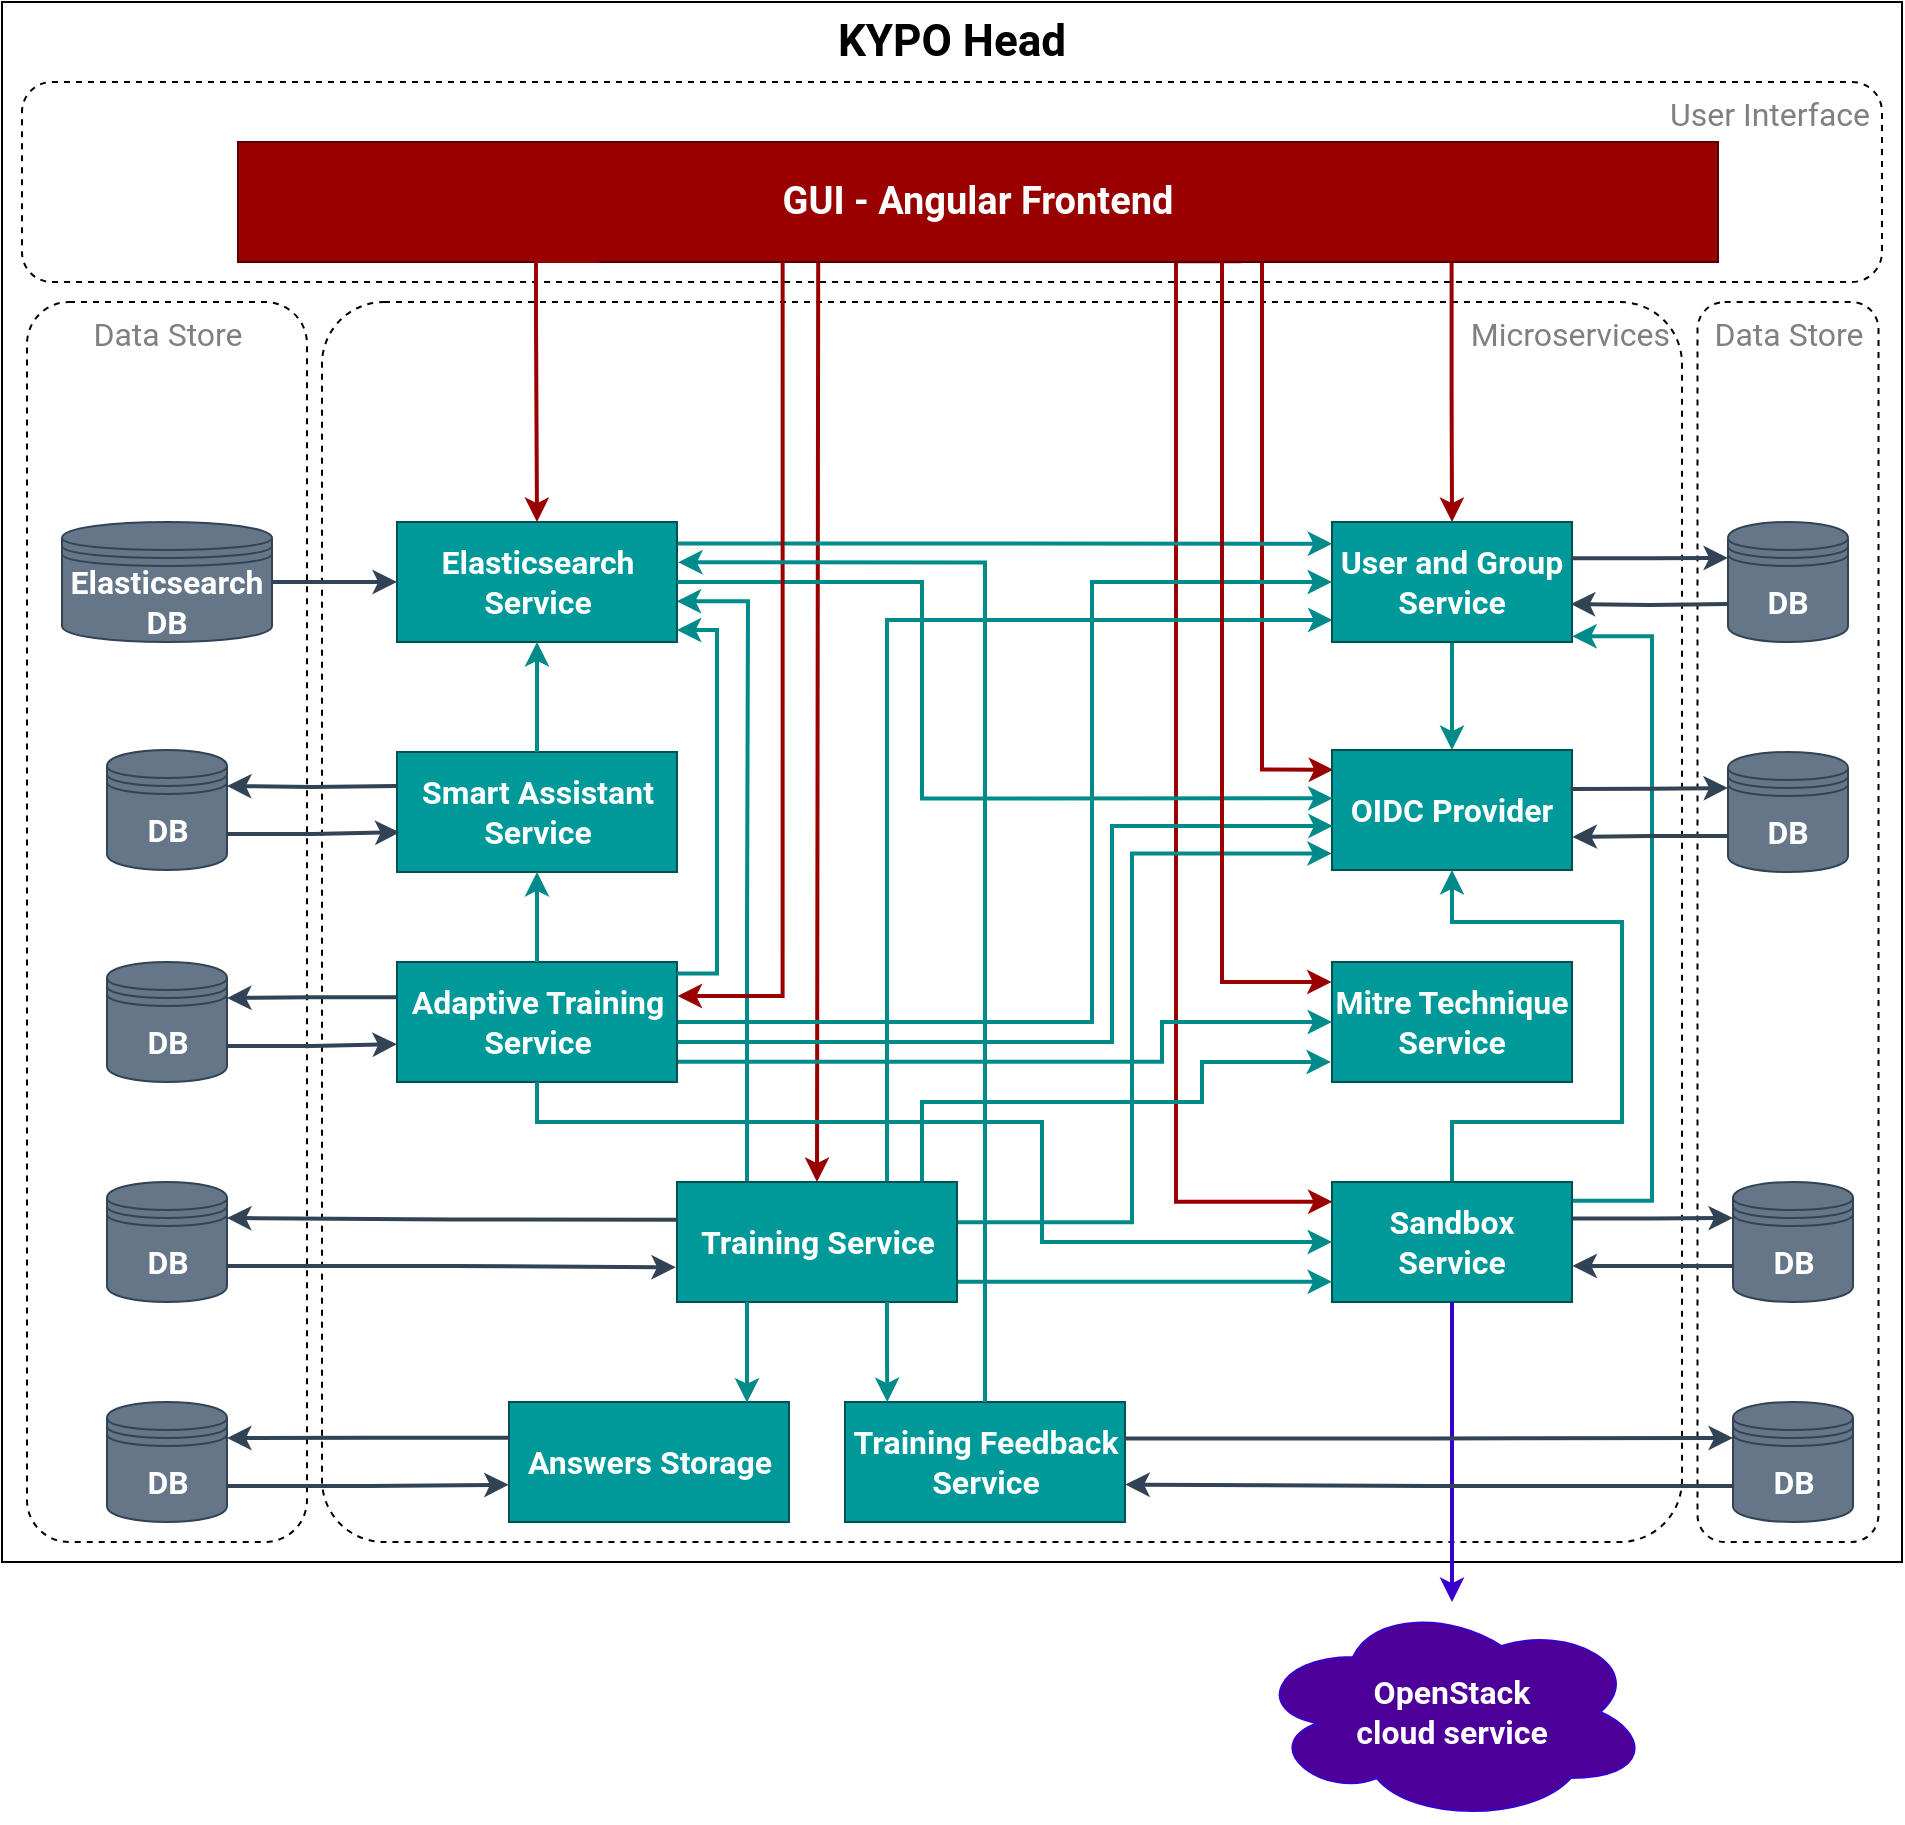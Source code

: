 <mxfile version="19.0.0" type="device"><diagram id="6GXpAA8u6eJJB43v19a7" name="Page-1"><mxGraphModel dx="1422" dy="850" grid="1" gridSize="10" guides="1" tooltips="1" connect="1" arrows="1" fold="1" page="1" pageScale="1" pageWidth="950" pageHeight="925" math="0" shadow="0"><root><mxCell id="0"/><mxCell id="1" parent="0"/><mxCell id="GRz-62iY1x6O42hcG60q-57" value="&lt;div style=&quot;font-size: 22px&quot; align=&quot;center&quot;&gt;&lt;font data-font-src=&quot;https://fonts.googleapis.com/css?family=Roboto&quot; style=&quot;font-size: 22px&quot; face=&quot;Roboto&quot;&gt;&lt;b&gt;&lt;font style=&quot;font-size: 22px&quot;&gt;KYPO Head&lt;/font&gt;&lt;/b&gt;&lt;/font&gt;&lt;/div&gt;" style="rounded=0;whiteSpace=wrap;html=1;fontSize=14;verticalAlign=top;align=center;" parent="1" vertex="1"><mxGeometry width="950" height="780" as="geometry"/></mxCell><mxCell id="GRz-62iY1x6O42hcG60q-63" value="&lt;font data-font-src=&quot;https://fonts.googleapis.com/css?family=Roboto&quot; style=&quot;font-size: 16px&quot; face=&quot;Roboto&quot;&gt;Microservices&amp;nbsp; &lt;br&gt;&lt;/font&gt;" style="rounded=1;whiteSpace=wrap;html=1;fontSize=14;align=right;dashed=1;verticalAlign=top;fontColor=#808080;perimeterSpacing=0;arcSize=5;" parent="1" vertex="1"><mxGeometry x="160" y="150" width="680" height="620" as="geometry"/></mxCell><mxCell id="GRz-62iY1x6O42hcG60q-59" value="&lt;font data-font-src=&quot;https://fonts.googleapis.com/css?family=Roboto&quot; style=&quot;font-size: 16px&quot; face=&quot;Roboto&quot;&gt;&lt;font style=&quot;font-size: 16px&quot;&gt;User Interface&amp;nbsp; &lt;br&gt;&lt;/font&gt;&lt;/font&gt;" style="rounded=1;whiteSpace=wrap;html=1;dashed=1;fontSize=14;align=right;verticalAlign=top;fontColor=#808080;" parent="1" vertex="1"><mxGeometry x="10" y="40" width="930" height="100" as="geometry"/></mxCell><mxCell id="GRz-62iY1x6O42hcG60q-30" style="rounded=0;orthogonalLoop=1;jettySize=auto;html=1;entryX=0.005;entryY=0.164;entryDx=0;entryDy=0;strokeWidth=2;edgeStyle=orthogonalEdgeStyle;strokeColor=#990000;exitX=0.73;exitY=0.99;exitDx=0;exitDy=0;exitPerimeter=0;entryPerimeter=0;" parent="1" source="GRz-62iY1x6O42hcG60q-1" target="GRz-62iY1x6O42hcG60q-5" edge="1"><mxGeometry relative="1" as="geometry"><mxPoint x="555" y="350" as="sourcePoint"/><Array as="points"><mxPoint x="630" y="129"/><mxPoint x="630" y="384"/></Array></mxGeometry></mxCell><mxCell id="GRz-62iY1x6O42hcG60q-43" style="rounded=0;orthogonalLoop=1;jettySize=auto;html=1;strokeWidth=2;entryX=0.5;entryY=0;entryDx=0;entryDy=0;edgeStyle=orthogonalEdgeStyle;strokeColor=#990000;exitX=0.392;exitY=0.987;exitDx=0;exitDy=0;exitPerimeter=0;" parent="1" source="GRz-62iY1x6O42hcG60q-1" target="GRz-62iY1x6O42hcG60q-4" edge="1"><mxGeometry relative="1" as="geometry"><mxPoint x="285" y="450" as="targetPoint"/><Array as="points"><mxPoint x="408" y="131"/><mxPoint x="408" y="131"/></Array><mxPoint x="255" y="131" as="sourcePoint"/></mxGeometry></mxCell><mxCell id="GRz-62iY1x6O42hcG60q-44" style="rounded=0;orthogonalLoop=1;jettySize=auto;html=1;entryX=0.5;entryY=0;entryDx=0;entryDy=0;strokeWidth=2;edgeStyle=orthogonalEdgeStyle;strokeColor=#990000;exitX=0.82;exitY=1.003;exitDx=0;exitDy=0;exitPerimeter=0;" parent="1" target="GRz-62iY1x6O42hcG60q-3" edge="1" source="GRz-62iY1x6O42hcG60q-1"><mxGeometry relative="1" as="geometry"><mxPoint x="725" y="131" as="sourcePoint"/><Array as="points"/></mxGeometry></mxCell><mxCell id="GRz-62iY1x6O42hcG60q-45" style="rounded=0;orthogonalLoop=1;jettySize=auto;html=1;exitX=0.678;exitY=0.993;exitDx=0;exitDy=0;strokeWidth=2;edgeStyle=orthogonalEdgeStyle;strokeColor=#990000;exitPerimeter=0;entryX=0.002;entryY=0.165;entryDx=0;entryDy=0;entryPerimeter=0;" parent="1" source="GRz-62iY1x6O42hcG60q-1" target="GRz-62iY1x6O42hcG60q-2" edge="1"><mxGeometry relative="1" as="geometry"><Array as="points"><mxPoint x="587" y="130"/><mxPoint x="587" y="600"/></Array><mxPoint x="660" y="600" as="targetPoint"/></mxGeometry></mxCell><mxCell id="GRz-62iY1x6O42hcG60q-1" value="&lt;font style=&quot;font-size: 19px&quot; data-font-src=&quot;https://fonts.googleapis.com/css?family=Roboto&quot; face=&quot;Roboto&quot;&gt;GUI - Angular Frontend&lt;/font&gt;" style="rounded=0;whiteSpace=wrap;html=1;fontColor=#ffffff;fontStyle=1;fontSize=14;fillColor=#990000;strokeColor=#570000;" parent="1" vertex="1"><mxGeometry x="118" y="70" width="740" height="60" as="geometry"/></mxCell><mxCell id="GRz-62iY1x6O42hcG60q-35" style="rounded=0;orthogonalLoop=1;jettySize=auto;html=1;entryX=0.5;entryY=1;entryDx=0;entryDy=0;fillColor=#f8cecc;strokeWidth=2;edgeStyle=orthogonalEdgeStyle;exitX=0.5;exitY=0;exitDx=0;exitDy=0;strokeColor=#008A8A;" parent="1" source="GRz-62iY1x6O42hcG60q-2" target="GRz-62iY1x6O42hcG60q-5" edge="1"><mxGeometry relative="1" as="geometry"><mxPoint x="645" y="540" as="sourcePoint"/><Array as="points"><mxPoint x="725" y="560"/><mxPoint x="810" y="560"/><mxPoint x="810" y="460"/><mxPoint x="725" y="460"/></Array></mxGeometry></mxCell><mxCell id="GRz-62iY1x6O42hcG60q-39" style="rounded=0;orthogonalLoop=1;jettySize=auto;html=1;exitX=0.992;exitY=0.156;exitDx=0;exitDy=0;entryX=1.001;entryY=0.952;entryDx=0;entryDy=0;fillColor=#f8cecc;strokeWidth=2;edgeStyle=orthogonalEdgeStyle;strokeColor=#008A8A;entryPerimeter=0;exitPerimeter=0;" parent="1" source="GRz-62iY1x6O42hcG60q-2" target="GRz-62iY1x6O42hcG60q-3" edge="1"><mxGeometry relative="1" as="geometry"><Array as="points"><mxPoint x="825" y="599"/><mxPoint x="825" y="317"/></Array></mxGeometry></mxCell><mxCell id="GRz-62iY1x6O42hcG60q-2" value="&lt;div style=&quot;font-size: 16px&quot;&gt;&lt;font data-font-src=&quot;https://fonts.googleapis.com/css?family=Roboto&quot; style=&quot;font-size: 16px&quot; face=&quot;Roboto&quot;&gt;Sandbox Service &lt;br&gt;&lt;/font&gt;&lt;/div&gt;" style="rounded=0;whiteSpace=wrap;html=1;fontColor=#ffffff;fillColor=#009999;strokeColor=#005252;fontStyle=1;fontSize=14;" parent="1" vertex="1"><mxGeometry x="665" y="590" width="120" height="60" as="geometry"/></mxCell><mxCell id="GRz-62iY1x6O42hcG60q-32" style="rounded=0;orthogonalLoop=1;jettySize=auto;html=1;entryX=0.5;entryY=0;entryDx=0;entryDy=0;fillColor=#dae8fc;strokeWidth=2;edgeStyle=orthogonalEdgeStyle;exitX=0.5;exitY=1;exitDx=0;exitDy=0;strokeColor=#008A8A;" parent="1" source="GRz-62iY1x6O42hcG60q-3" target="GRz-62iY1x6O42hcG60q-5" edge="1"><mxGeometry relative="1" as="geometry"/></mxCell><mxCell id="GRz-62iY1x6O42hcG60q-33" style="rounded=0;orthogonalLoop=1;jettySize=auto;html=1;fillColor=#d5e8d4;strokeWidth=2;strokeColor=#008A8A;edgeStyle=orthogonalEdgeStyle;entryX=-0.001;entryY=0.863;entryDx=0;entryDy=0;entryPerimeter=0;exitX=1.002;exitY=0.335;exitDx=0;exitDy=0;exitPerimeter=0;" parent="1" edge="1" target="GRz-62iY1x6O42hcG60q-5" source="GRz-62iY1x6O42hcG60q-4"><mxGeometry relative="1" as="geometry"><mxPoint x="480" y="610" as="sourcePoint"/><mxPoint x="664.76" y="426" as="targetPoint"/><Array as="points"><mxPoint x="565" y="610"/><mxPoint x="565" y="426"/></Array></mxGeometry></mxCell><mxCell id="GRz-62iY1x6O42hcG60q-38" style="rounded=0;orthogonalLoop=1;jettySize=auto;html=1;exitX=0.75;exitY=0;exitDx=0;exitDy=0;entryX=0.002;entryY=0.817;entryDx=0;entryDy=0;fillColor=#d5e8d4;strokeWidth=2;strokeColor=#008A8A;edgeStyle=orthogonalEdgeStyle;entryPerimeter=0;" parent="1" source="GRz-62iY1x6O42hcG60q-4" target="GRz-62iY1x6O42hcG60q-3" edge="1"><mxGeometry relative="1" as="geometry"><mxPoint x="325" y="610" as="targetPoint"/></mxGeometry></mxCell><mxCell id="HkynMAGGxjr7ppfD1NHc-2" style="rounded=0;orthogonalLoop=1;jettySize=auto;html=1;exitX=1.002;exitY=0.831;exitDx=0;exitDy=0;strokeWidth=2;strokeColor=#008A8A;edgeStyle=orthogonalEdgeStyle;exitPerimeter=0;" parent="1" source="GRz-62iY1x6O42hcG60q-4" target="GRz-62iY1x6O42hcG60q-2" edge="1"><mxGeometry relative="1" as="geometry"><mxPoint x="660" y="640" as="targetPoint"/><Array as="points"><mxPoint x="600" y="640"/><mxPoint x="600" y="640"/></Array></mxGeometry></mxCell><mxCell id="HkynMAGGxjr7ppfD1NHc-4" style="edgeStyle=orthogonalEdgeStyle;rounded=0;orthogonalLoop=1;jettySize=auto;html=1;exitX=0.25;exitY=0;exitDx=0;exitDy=0;entryX=0.999;entryY=0.66;entryDx=0;entryDy=0;strokeColor=#008A8A;strokeWidth=2;entryPerimeter=0;" parent="1" source="GRz-62iY1x6O42hcG60q-4" target="GRz-62iY1x6O42hcG60q-8" edge="1"><mxGeometry relative="1" as="geometry"><Array as="points"><mxPoint x="373" y="465"/><mxPoint x="373" y="300"/></Array></mxGeometry></mxCell><mxCell id="GRz-62iY1x6O42hcG60q-4" value="&lt;font data-font-src=&quot;https://fonts.googleapis.com/css?family=Roboto&quot; style=&quot;font-size: 16px&quot; face=&quot;Roboto&quot;&gt;Training Service&lt;/font&gt;" style="rounded=0;whiteSpace=wrap;html=1;fontColor=#ffffff;fillColor=#009999;strokeColor=#005252;fontStyle=1;fontSize=14;" parent="1" vertex="1"><mxGeometry x="337.5" y="590" width="140" height="60" as="geometry"/></mxCell><mxCell id="GRz-62iY1x6O42hcG60q-5" value="&lt;font style=&quot;font-size: 16px&quot;&gt;&lt;b&gt;&lt;font data-font-src=&quot;https://fonts.googleapis.com/css?family=Roboto&quot; style=&quot;font-size: 16px&quot; face=&quot;Roboto&quot;&gt;OIDC Provider&lt;/font&gt;&lt;/b&gt;&lt;/font&gt;" style="rounded=0;whiteSpace=wrap;html=1;fontColor=#ffffff;fillColor=#009999;strokeColor=#005252;fontStyle=1;fontSize=14;" parent="1" vertex="1"><mxGeometry x="665" y="374" width="120" height="60" as="geometry"/></mxCell><mxCell id="GRz-62iY1x6O42hcG60q-6" value="&lt;font data-font-src=&quot;https://fonts.googleapis.com/css?family=Roboto&quot; style=&quot;font-size: 16px&quot; face=&quot;Roboto&quot;&gt;OpenStack &lt;br&gt;cloud service&lt;/font&gt;" style="ellipse;shape=cloud;whiteSpace=wrap;html=1;strokeColor=#3700CC;fontColor=#ffffff;fillColor=#4C0099;fontStyle=1;fontSize=14;" parent="1" vertex="1"><mxGeometry x="626" y="800" width="198" height="110" as="geometry"/></mxCell><mxCell id="GRz-62iY1x6O42hcG60q-37" style="rounded=0;orthogonalLoop=1;jettySize=auto;html=1;exitX=1.004;exitY=0.179;exitDx=0;exitDy=0;entryX=0.001;entryY=0.182;entryDx=0;entryDy=0;fillColor=#e1d5e7;strokeWidth=2;edgeStyle=orthogonalEdgeStyle;strokeColor=#008A8A;exitPerimeter=0;entryPerimeter=0;" parent="1" source="GRz-62iY1x6O42hcG60q-8" target="GRz-62iY1x6O42hcG60q-3" edge="1"><mxGeometry relative="1" as="geometry"><Array as="points"/></mxGeometry></mxCell><mxCell id="GRz-62iY1x6O42hcG60q-8" value="&lt;font data-font-src=&quot;https://fonts.googleapis.com/css?family=Roboto&quot; style=&quot;font-size: 16px&quot; face=&quot;Roboto&quot;&gt;Elasticsearch Service&lt;/font&gt;" style="rounded=0;whiteSpace=wrap;html=1;fontColor=#ffffff;fillColor=#009999;strokeColor=#005252;fontStyle=1;fontSize=14;" parent="1" vertex="1"><mxGeometry x="197.5" y="260" width="140" height="60" as="geometry"/></mxCell><mxCell id="GRz-62iY1x6O42hcG60q-40" style="rounded=0;orthogonalLoop=1;jettySize=auto;html=1;entryX=0.5;entryY=0;entryDx=0;entryDy=0;strokeWidth=2;edgeStyle=orthogonalEdgeStyle;strokeColor=#990000;exitX=0.244;exitY=0.99;exitDx=0;exitDy=0;exitPerimeter=0;" parent="1" source="GRz-62iY1x6O42hcG60q-1" target="GRz-62iY1x6O42hcG60q-8" edge="1"><mxGeometry relative="1" as="geometry"><Array as="points"><mxPoint x="267" y="129"/><mxPoint x="267" y="160"/><mxPoint x="268" y="160"/></Array><mxPoint x="213" y="131" as="sourcePoint"/></mxGeometry></mxCell><mxCell id="GRz-62iY1x6O42hcG60q-3" value="&lt;div style=&quot;font-size: 16px&quot;&gt;&lt;font style=&quot;font-size: 16px&quot;&gt;&lt;b&gt;&lt;font data-font-src=&quot;https://fonts.googleapis.com/css?family=Roboto&quot; style=&quot;font-size: 16px&quot; face=&quot;Roboto&quot;&gt;User and Group Service&lt;/font&gt;&lt;/b&gt;&lt;/font&gt;&lt;/div&gt;" style="rounded=0;whiteSpace=wrap;html=1;fontColor=#ffffff;fillColor=#009999;strokeColor=#005252;fontStyle=1;fontSize=14;" parent="1" vertex="1"><mxGeometry x="665" y="260" width="120" height="60" as="geometry"/></mxCell><mxCell id="HkynMAGGxjr7ppfD1NHc-1" style="rounded=0;orthogonalLoop=1;jettySize=auto;html=1;entryX=0.002;entryY=0.403;entryDx=0;entryDy=0;fillColor=#e1d5e7;strokeWidth=2;exitX=1;exitY=0.5;exitDx=0;exitDy=0;strokeColor=#008A8A;edgeStyle=orthogonalEdgeStyle;entryPerimeter=0;" parent="1" source="GRz-62iY1x6O42hcG60q-8" target="GRz-62iY1x6O42hcG60q-5" edge="1"><mxGeometry relative="1" as="geometry"><mxPoint x="95" y="580" as="sourcePoint"/><Array as="points"><mxPoint x="460" y="290"/><mxPoint x="460" y="398"/></Array><mxPoint x="475" y="455" as="targetPoint"/></mxGeometry></mxCell><mxCell id="3AxKkG51yUil5tkU_K0N-11" style="rounded=0;orthogonalLoop=1;jettySize=auto;html=1;exitX=1;exitY=0.5;exitDx=0;exitDy=0;entryX=0;entryY=0.5;entryDx=0;entryDy=0;strokeColor=#008A8A;strokeWidth=2;edgeStyle=orthogonalEdgeStyle;" parent="1" target="GRz-62iY1x6O42hcG60q-3" edge="1" source="3AxKkG51yUil5tkU_K0N-1"><mxGeometry relative="1" as="geometry"><mxPoint x="283.0" y="511.86" as="sourcePoint"/><mxPoint x="665.36" y="293.0" as="targetPoint"/><Array as="points"><mxPoint x="545" y="510"/><mxPoint x="545" y="290"/></Array></mxGeometry></mxCell><mxCell id="3AxKkG51yUil5tkU_K0N-1" value="&lt;font data-font-src=&quot;https://fonts.googleapis.com/css?family=Roboto&quot; style=&quot;font-size: 16px&quot; face=&quot;Roboto&quot;&gt;Adaptive Training Service&lt;/font&gt;" style="rounded=0;whiteSpace=wrap;html=1;fontColor=#ffffff;fillColor=#009999;strokeColor=#005252;fontStyle=1;fontSize=14;" parent="1" vertex="1"><mxGeometry x="197.5" y="480" width="140" height="60" as="geometry"/></mxCell><mxCell id="3AxKkG51yUil5tkU_K0N-2" value="&lt;font data-font-src=&quot;https://fonts.googleapis.com/css?family=Roboto&quot; style=&quot;font-size: 16px&quot; face=&quot;Roboto&quot;&gt;Smart Assistant Service&lt;/font&gt;" style="rounded=0;whiteSpace=wrap;html=1;fontColor=#ffffff;fillColor=#009999;strokeColor=#005252;fontStyle=1;fontSize=14;" parent="1" vertex="1"><mxGeometry x="197.5" y="375" width="140" height="60" as="geometry"/></mxCell><mxCell id="3AxKkG51yUil5tkU_K0N-12" style="rounded=0;orthogonalLoop=1;jettySize=auto;html=1;exitX=0.5;exitY=1;exitDx=0;exitDy=0;strokeColor=#008A8A;strokeWidth=2;edgeStyle=orthogonalEdgeStyle;" parent="1" source="3AxKkG51yUil5tkU_K0N-1" target="GRz-62iY1x6O42hcG60q-2" edge="1"><mxGeometry relative="1" as="geometry"><mxPoint x="215" y="525" as="sourcePoint"/><mxPoint x="620" y="630" as="targetPoint"/><Array as="points"><mxPoint x="268" y="560"/><mxPoint x="520" y="560"/><mxPoint x="520" y="620"/></Array></mxGeometry></mxCell><mxCell id="3AxKkG51yUil5tkU_K0N-13" style="edgeStyle=orthogonalEdgeStyle;rounded=0;orthogonalLoop=1;jettySize=auto;html=1;entryX=0.5;entryY=1;entryDx=0;entryDy=0;strokeColor=#008A8A;strokeWidth=2;exitX=0.5;exitY=0;exitDx=0;exitDy=0;" parent="1" source="3AxKkG51yUil5tkU_K0N-1" target="3AxKkG51yUil5tkU_K0N-2" edge="1"><mxGeometry relative="1" as="geometry"><mxPoint x="262.5" y="480" as="sourcePoint"/><mxPoint x="274.5" y="511" as="targetPoint"/></mxGeometry></mxCell><mxCell id="3AxKkG51yUil5tkU_K0N-14" style="edgeStyle=orthogonalEdgeStyle;rounded=0;orthogonalLoop=1;jettySize=auto;html=1;exitX=1;exitY=0.095;exitDx=0;exitDy=0;strokeColor=#008A8A;strokeWidth=2;entryX=0.999;entryY=0.892;entryDx=0;entryDy=0;entryPerimeter=0;exitPerimeter=0;" parent="1" source="3AxKkG51yUil5tkU_K0N-1" target="GRz-62iY1x6O42hcG60q-8" edge="1"><mxGeometry relative="1" as="geometry"><mxPoint x="424.5" y="496" as="sourcePoint"/><mxPoint x="322.5" y="330" as="targetPoint"/><Array as="points"><mxPoint x="357.5" y="486"/><mxPoint x="357.5" y="314"/><mxPoint x="337.5" y="314"/></Array></mxGeometry></mxCell><mxCell id="3AxKkG51yUil5tkU_K0N-15" value="&lt;font data-font-src=&quot;https://fonts.googleapis.com/css?family=Roboto&quot; style=&quot;font-size: 16px&quot; face=&quot;Roboto&quot;&gt;Data Store&lt;/font&gt;" style="rounded=1;whiteSpace=wrap;html=1;dashed=1;fontSize=14;align=center;verticalAlign=top;fontColor=#808080;arcSize=15;" parent="1" vertex="1"><mxGeometry x="847.75" y="150" width="90.5" height="620" as="geometry"/></mxCell><mxCell id="GRz-62iY1x6O42hcG60q-15" value="&lt;font data-font-src=&quot;https://fonts.googleapis.com/css?family=Roboto&quot; style=&quot;font-size: 16px&quot; face=&quot;Roboto&quot;&gt;DB&lt;/font&gt;" style="shape=datastore;whiteSpace=wrap;html=1;fillColor=#647687;strokeColor=#314354;fontColor=#ffffff;fontStyle=1;fontSize=14;" parent="1" vertex="1"><mxGeometry x="865.5" y="590" width="60" height="60" as="geometry"/></mxCell><mxCell id="GRz-62iY1x6O42hcG60q-20" style="edgeStyle=orthogonalEdgeStyle;rounded=0;orthogonalLoop=1;jettySize=auto;html=1;fillColor=#f8cecc;strokeWidth=2;entryX=0;entryY=0.3;entryDx=0;entryDy=0;strokeColor=#314354;exitX=1.002;exitY=0.304;exitDx=0;exitDy=0;exitPerimeter=0;" parent="1" source="GRz-62iY1x6O42hcG60q-2" target="GRz-62iY1x6O42hcG60q-15" edge="1"><mxGeometry relative="1" as="geometry"><mxPoint x="784" y="523" as="sourcePoint"/><mxPoint x="695" y="709" as="targetPoint"/></mxGeometry></mxCell><mxCell id="GRz-62iY1x6O42hcG60q-49" style="edgeStyle=orthogonalEdgeStyle;rounded=0;orthogonalLoop=1;jettySize=auto;html=1;entryX=1.002;entryY=0.699;entryDx=0;entryDy=0;fillColor=#f8cecc;strokeWidth=2;entryPerimeter=0;strokeColor=#314354;exitX=0;exitY=0.7;exitDx=0;exitDy=0;" parent="1" source="GRz-62iY1x6O42hcG60q-15" target="GRz-62iY1x6O42hcG60q-2" edge="1"><mxGeometry relative="1" as="geometry"><mxPoint x="690" y="721" as="sourcePoint"/><mxPoint x="704.98" y="480.72" as="targetPoint"/></mxGeometry></mxCell><mxCell id="GRz-62iY1x6O42hcG60q-18" value="&lt;font data-font-src=&quot;https://fonts.googleapis.com/css?family=Roboto&quot; style=&quot;font-size: 16px&quot; face=&quot;Roboto&quot;&gt;DB&lt;/font&gt;" style="shape=datastore;whiteSpace=wrap;html=1;fillColor=#647687;strokeColor=#314354;fontColor=#ffffff;fontStyle=1;fontSize=14;" parent="1" vertex="1"><mxGeometry x="863" y="375" width="60" height="60" as="geometry"/></mxCell><mxCell id="GRz-62iY1x6O42hcG60q-29" style="edgeStyle=orthogonalEdgeStyle;rounded=0;orthogonalLoop=1;jettySize=auto;html=1;fillColor=#fff2cc;strokeWidth=2;entryX=0;entryY=0.3;entryDx=0;entryDy=0;strokeColor=#314354;exitX=0.994;exitY=0.324;exitDx=0;exitDy=0;exitPerimeter=0;" parent="1" source="GRz-62iY1x6O42hcG60q-5" target="GRz-62iY1x6O42hcG60q-18" edge="1"><mxGeometry relative="1" as="geometry"><mxPoint x="545" y="440" as="sourcePoint"/></mxGeometry></mxCell><mxCell id="GRz-62iY1x6O42hcG60q-46" style="edgeStyle=orthogonalEdgeStyle;rounded=0;orthogonalLoop=1;jettySize=auto;html=1;exitX=0;exitY=0.7;exitDx=0;exitDy=0;entryX=1.002;entryY=0.724;entryDx=0;entryDy=0;strokeWidth=2;fillColor=#fff2cc;strokeColor=#314354;entryPerimeter=0;" parent="1" source="GRz-62iY1x6O42hcG60q-18" target="GRz-62iY1x6O42hcG60q-5" edge="1"><mxGeometry relative="1" as="geometry"/></mxCell><mxCell id="3AxKkG51yUil5tkU_K0N-16" style="edgeStyle=orthogonalEdgeStyle;rounded=0;orthogonalLoop=1;jettySize=auto;html=1;exitX=0.5;exitY=0;exitDx=0;exitDy=0;entryX=0.5;entryY=1;entryDx=0;entryDy=0;strokeColor=#008A8A;strokeWidth=2;" parent="1" source="3AxKkG51yUil5tkU_K0N-2" target="GRz-62iY1x6O42hcG60q-8" edge="1"><mxGeometry relative="1" as="geometry"><mxPoint x="424.5" y="596" as="sourcePoint"/><mxPoint x="384.5" y="626" as="targetPoint"/></mxGeometry></mxCell><mxCell id="GRz-62iY1x6O42hcG60q-17" value="&lt;font data-font-src=&quot;https://fonts.googleapis.com/css?family=Roboto&quot; style=&quot;font-size: 16px&quot; face=&quot;Roboto&quot;&gt;DB&lt;/font&gt;" style="shape=datastore;whiteSpace=wrap;html=1;fillColor=#647687;strokeColor=#314354;fontColor=#ffffff;fontStyle=1;fontSize=14;" parent="1" vertex="1"><mxGeometry x="863" y="260" width="60" height="60" as="geometry"/></mxCell><mxCell id="GRz-62iY1x6O42hcG60q-50" style="edgeStyle=orthogonalEdgeStyle;rounded=0;orthogonalLoop=1;jettySize=auto;html=1;fillColor=#dae8fc;strokeWidth=2;entryX=0.995;entryY=0.683;entryDx=0;entryDy=0;strokeColor=#314354;entryPerimeter=0;" parent="1" target="GRz-62iY1x6O42hcG60q-3" edge="1"><mxGeometry relative="1" as="geometry"><mxPoint x="863" y="301" as="sourcePoint"/><mxPoint x="335" y="450" as="targetPoint"/></mxGeometry></mxCell><mxCell id="GRz-62iY1x6O42hcG60q-21" style="edgeStyle=orthogonalEdgeStyle;rounded=0;orthogonalLoop=1;jettySize=auto;html=1;exitX=0.996;exitY=0.302;exitDx=0;exitDy=0;fillColor=#dae8fc;strokeWidth=2;entryX=0;entryY=0.3;entryDx=0;entryDy=0;strokeColor=#314354;exitPerimeter=0;" parent="1" source="GRz-62iY1x6O42hcG60q-3" target="GRz-62iY1x6O42hcG60q-17" edge="1"><mxGeometry relative="1" as="geometry"/></mxCell><mxCell id="3AxKkG51yUil5tkU_K0N-17" style="rounded=0;orthogonalLoop=1;jettySize=auto;html=1;strokeColor=#008A8A;strokeWidth=2;entryX=0.003;entryY=0.629;entryDx=0;entryDy=0;edgeStyle=orthogonalEdgeStyle;entryPerimeter=0;exitX=1.002;exitY=0.666;exitDx=0;exitDy=0;exitPerimeter=0;" parent="1" source="3AxKkG51yUil5tkU_K0N-1" target="GRz-62iY1x6O42hcG60q-5" edge="1"><mxGeometry relative="1" as="geometry"><mxPoint x="340" y="520" as="sourcePoint"/><mxPoint x="675" y="634.375" as="targetPoint"/><Array as="points"><mxPoint x="555" y="520"/><mxPoint x="555" y="412"/><mxPoint x="665" y="412"/></Array></mxGeometry></mxCell><mxCell id="3AxKkG51yUil5tkU_K0N-18" value="&lt;div align=&quot;center&quot;&gt;&lt;font data-font-src=&quot;https://fonts.googleapis.com/css?family=Roboto&quot; style=&quot;font-size: 16px&quot; face=&quot;Roboto&quot;&gt;Data Store&lt;/font&gt;&lt;/div&gt;" style="rounded=1;whiteSpace=wrap;html=1;dashed=1;fontSize=14;align=center;verticalAlign=top;fontColor=#808080;arcSize=15;" parent="1" vertex="1"><mxGeometry x="12.5" y="150" width="140" height="620" as="geometry"/></mxCell><mxCell id="HkynMAGGxjr7ppfD1NHc-6" value="&lt;font style=&quot;font-size: 16px&quot; data-font-src=&quot;https://fonts.googleapis.com/css?family=Roboto&quot; face=&quot;Roboto&quot;&gt;Elasticsearch DB&lt;/font&gt;" style="shape=datastore;whiteSpace=wrap;html=1;fillColor=#647687;strokeColor=#314354;fontColor=#ffffff;fontStyle=1;fontSize=14;" parent="1" vertex="1"><mxGeometry x="30" y="260" width="105" height="60" as="geometry"/></mxCell><mxCell id="HkynMAGGxjr7ppfD1NHc-9" style="edgeStyle=orthogonalEdgeStyle;rounded=0;orthogonalLoop=1;jettySize=auto;html=1;exitX=1;exitY=0.5;exitDx=0;exitDy=0;entryX=0;entryY=0.5;entryDx=0;entryDy=0;strokeWidth=2;fontColor=#333333;strokeColor=#314354;" parent="1" source="HkynMAGGxjr7ppfD1NHc-6" target="GRz-62iY1x6O42hcG60q-8" edge="1"><mxGeometry relative="1" as="geometry"/></mxCell><mxCell id="3AxKkG51yUil5tkU_K0N-6" value="&lt;font data-font-src=&quot;https://fonts.googleapis.com/css?family=Roboto&quot; style=&quot;font-size: 16px&quot; face=&quot;Roboto&quot;&gt;DB&lt;/font&gt;" style="shape=datastore;whiteSpace=wrap;html=1;fillColor=#647687;strokeColor=#314354;fontColor=#ffffff;fontStyle=1;fontSize=14;" parent="1" vertex="1"><mxGeometry x="52.5" y="374" width="60" height="60" as="geometry"/></mxCell><mxCell id="3AxKkG51yUil5tkU_K0N-5" style="edgeStyle=orthogonalEdgeStyle;rounded=0;orthogonalLoop=1;jettySize=auto;html=1;fillColor=#d5e8d4;strokeWidth=2;entryX=1;entryY=0.3;entryDx=0;entryDy=0;strokeColor=#314354;" parent="1" target="3AxKkG51yUil5tkU_K0N-6" edge="1"><mxGeometry relative="1" as="geometry"><mxPoint x="197.5" y="392" as="sourcePoint"/></mxGeometry></mxCell><mxCell id="3AxKkG51yUil5tkU_K0N-7" style="edgeStyle=orthogonalEdgeStyle;rounded=0;orthogonalLoop=1;jettySize=auto;html=1;exitX=1;exitY=0.7;exitDx=0;exitDy=0;fillColor=#d5e8d4;strokeWidth=2;entryX=0.009;entryY=0.669;entryDx=0;entryDy=0;strokeColor=#314354;entryPerimeter=0;" parent="1" source="3AxKkG51yUil5tkU_K0N-6" target="3AxKkG51yUil5tkU_K0N-2" edge="1"><mxGeometry relative="1" as="geometry"><mxPoint x="364.5" y="235" as="sourcePoint"/><mxPoint x="384.22" y="434.64" as="targetPoint"/></mxGeometry></mxCell><mxCell id="3AxKkG51yUil5tkU_K0N-9" value="&lt;font data-font-src=&quot;https://fonts.googleapis.com/css?family=Roboto&quot; style=&quot;font-size: 16px&quot; face=&quot;Roboto&quot;&gt;DB&lt;/font&gt;" style="shape=datastore;whiteSpace=wrap;html=1;fillColor=#647687;strokeColor=#314354;fontColor=#ffffff;fontStyle=1;fontSize=14;" parent="1" vertex="1"><mxGeometry x="52.5" y="480" width="60" height="60" as="geometry"/></mxCell><mxCell id="3AxKkG51yUil5tkU_K0N-10" style="edgeStyle=orthogonalEdgeStyle;rounded=0;orthogonalLoop=1;jettySize=auto;html=1;exitX=1;exitY=0.7;exitDx=0;exitDy=0;fillColor=#d5e8d4;strokeWidth=2;strokeColor=#314354;entryX=0;entryY=0.685;entryDx=0;entryDy=0;entryPerimeter=0;" parent="1" source="3AxKkG51yUil5tkU_K0N-9" target="3AxKkG51yUil5tkU_K0N-1" edge="1"><mxGeometry relative="1" as="geometry"><mxPoint x="474.5" y="441" as="sourcePoint"/><mxPoint x="292.5" y="530" as="targetPoint"/></mxGeometry></mxCell><mxCell id="3AxKkG51yUil5tkU_K0N-8" style="edgeStyle=orthogonalEdgeStyle;rounded=0;orthogonalLoop=1;jettySize=auto;html=1;fillColor=#d5e8d4;strokeWidth=2;entryX=1;entryY=0.3;entryDx=0;entryDy=0;strokeColor=#314354;exitX=-0.002;exitY=0.294;exitDx=0;exitDy=0;exitPerimeter=0;" parent="1" source="3AxKkG51yUil5tkU_K0N-1" target="3AxKkG51yUil5tkU_K0N-9" edge="1"><mxGeometry relative="1" as="geometry"><mxPoint x="282.5" y="498" as="sourcePoint"/></mxGeometry></mxCell><mxCell id="GRz-62iY1x6O42hcG60q-16" value="&lt;font data-font-src=&quot;https://fonts.googleapis.com/css?family=Roboto&quot; style=&quot;font-size: 16px&quot; face=&quot;Roboto&quot;&gt;DB&lt;/font&gt;" style="shape=datastore;whiteSpace=wrap;html=1;fillColor=#647687;strokeColor=#314354;fontColor=#ffffff;fontStyle=1;fontSize=14;" parent="1" vertex="1"><mxGeometry x="52.5" y="590" width="60" height="60" as="geometry"/></mxCell><mxCell id="GRz-62iY1x6O42hcG60q-51" style="edgeStyle=orthogonalEdgeStyle;rounded=0;orthogonalLoop=1;jettySize=auto;html=1;exitX=1;exitY=0.7;exitDx=0;exitDy=0;fillColor=#d5e8d4;strokeWidth=2;entryX=-0.004;entryY=0.711;entryDx=0;entryDy=0;strokeColor=#314354;entryPerimeter=0;" parent="1" source="GRz-62iY1x6O42hcG60q-16" target="GRz-62iY1x6O42hcG60q-4" edge="1"><mxGeometry relative="1" as="geometry"><mxPoint x="604.5" y="631" as="sourcePoint"/><mxPoint x="664.5" y="661" as="targetPoint"/></mxGeometry></mxCell><mxCell id="GRz-62iY1x6O42hcG60q-23" style="edgeStyle=orthogonalEdgeStyle;rounded=0;orthogonalLoop=1;jettySize=auto;html=1;exitX=0.001;exitY=0.314;exitDx=0;exitDy=0;fillColor=#d5e8d4;strokeWidth=2;entryX=1;entryY=0.3;entryDx=0;entryDy=0;strokeColor=#314354;exitPerimeter=0;" parent="1" source="GRz-62iY1x6O42hcG60q-4" target="GRz-62iY1x6O42hcG60q-16" edge="1"><mxGeometry relative="1" as="geometry"/></mxCell><mxCell id="3AxKkG51yUil5tkU_K0N-27" style="rounded=0;orthogonalLoop=1;jettySize=auto;html=1;strokeWidth=2;entryX=1.002;entryY=0.284;entryDx=0;entryDy=0;edgeStyle=orthogonalEdgeStyle;strokeColor=#990000;entryPerimeter=0;exitX=0.368;exitY=1.001;exitDx=0;exitDy=0;exitPerimeter=0;" parent="1" target="3AxKkG51yUil5tkU_K0N-1" edge="1" source="GRz-62iY1x6O42hcG60q-1"><mxGeometry relative="1" as="geometry"><mxPoint x="362.5" y="600" as="targetPoint"/><Array as="points"><mxPoint x="390" y="497"/></Array><mxPoint x="390" y="130" as="sourcePoint"/></mxGeometry></mxCell><mxCell id="GRz-62iY1x6O42hcG60q-27" style="edgeStyle=orthogonalEdgeStyle;rounded=0;orthogonalLoop=1;jettySize=auto;html=1;exitX=0.5;exitY=1;exitDx=0;exitDy=0;fillColor=#6a00ff;strokeWidth=2;strokeColor=#3700CC;" parent="1" source="GRz-62iY1x6O42hcG60q-2" target="GRz-62iY1x6O42hcG60q-6" edge="1"><mxGeometry relative="1" as="geometry"><mxPoint x="855" y="690" as="sourcePoint"/></mxGeometry></mxCell><mxCell id="tDXyJfuTV1pfPhOQYz-4-4" value="&lt;font data-font-src=&quot;https://fonts.googleapis.com/css?family=Roboto&quot; style=&quot;font-size: 16px&quot; face=&quot;Roboto&quot;&gt;Training Feedback Service&lt;/font&gt;" style="rounded=0;whiteSpace=wrap;html=1;fontColor=#ffffff;fillColor=#009999;strokeColor=#005252;fontStyle=1;fontSize=14;" parent="1" vertex="1"><mxGeometry x="421.5" y="700" width="140" height="60" as="geometry"/></mxCell><mxCell id="tDXyJfuTV1pfPhOQYz-4-5" value="&lt;font data-font-src=&quot;https://fonts.googleapis.com/css?family=Roboto&quot; style=&quot;font-size: 16px&quot; face=&quot;Roboto&quot;&gt;Answers Storage&lt;/font&gt;" style="rounded=0;whiteSpace=wrap;html=1;fontColor=#ffffff;fillColor=#009999;strokeColor=#005252;fontStyle=1;fontSize=14;" parent="1" vertex="1"><mxGeometry x="253.5" y="700" width="140" height="60" as="geometry"/></mxCell><mxCell id="tDXyJfuTV1pfPhOQYz-4-6" value="&lt;font data-font-src=&quot;https://fonts.googleapis.com/css?family=Roboto&quot; style=&quot;font-size: 16px&quot; face=&quot;Roboto&quot;&gt;DB&lt;/font&gt;" style="shape=datastore;whiteSpace=wrap;html=1;fillColor=#647687;strokeColor=#314354;fontColor=#ffffff;fontStyle=1;fontSize=14;" parent="1" vertex="1"><mxGeometry x="52.5" y="700" width="60" height="60" as="geometry"/></mxCell><mxCell id="tDXyJfuTV1pfPhOQYz-4-7" style="edgeStyle=orthogonalEdgeStyle;rounded=0;orthogonalLoop=1;jettySize=auto;html=1;exitX=1;exitY=0.7;exitDx=0;exitDy=0;fillColor=#d5e8d4;strokeWidth=2;strokeColor=#314354;entryX=-0.001;entryY=0.69;entryDx=0;entryDy=0;entryPerimeter=0;" parent="1" source="tDXyJfuTV1pfPhOQYz-4-6" target="tDXyJfuTV1pfPhOQYz-4-5" edge="1"><mxGeometry relative="1" as="geometry"><mxPoint x="122.5" y="642" as="sourcePoint"/><mxPoint x="346.94" y="642.66" as="targetPoint"/></mxGeometry></mxCell><mxCell id="tDXyJfuTV1pfPhOQYz-4-8" style="edgeStyle=orthogonalEdgeStyle;rounded=0;orthogonalLoop=1;jettySize=auto;html=1;exitX=0.003;exitY=0.298;exitDx=0;exitDy=0;fillColor=#d5e8d4;strokeWidth=2;entryX=1;entryY=0.3;entryDx=0;entryDy=0;strokeColor=#314354;exitPerimeter=0;" parent="1" source="tDXyJfuTV1pfPhOQYz-4-5" target="tDXyJfuTV1pfPhOQYz-4-6" edge="1"><mxGeometry relative="1" as="geometry"><mxPoint x="347.64" y="618.84" as="sourcePoint"/><mxPoint x="122.5" y="618" as="targetPoint"/></mxGeometry></mxCell><mxCell id="tDXyJfuTV1pfPhOQYz-4-9" value="&lt;font data-font-src=&quot;https://fonts.googleapis.com/css?family=Roboto&quot; style=&quot;font-size: 16px&quot; face=&quot;Roboto&quot;&gt;DB&lt;/font&gt;" style="shape=datastore;whiteSpace=wrap;html=1;fillColor=#647687;strokeColor=#314354;fontColor=#ffffff;fontStyle=1;fontSize=14;" parent="1" vertex="1"><mxGeometry x="865.5" y="700" width="60" height="60" as="geometry"/></mxCell><mxCell id="tDXyJfuTV1pfPhOQYz-4-10" style="edgeStyle=orthogonalEdgeStyle;rounded=0;orthogonalLoop=1;jettySize=auto;html=1;entryX=1.001;entryY=0.688;entryDx=0;entryDy=0;fillColor=#f8cecc;strokeWidth=2;strokeColor=#314354;exitX=0;exitY=0.7;exitDx=0;exitDy=0;entryPerimeter=0;" parent="1" source="tDXyJfuTV1pfPhOQYz-4-9" target="tDXyJfuTV1pfPhOQYz-4-4" edge="1"><mxGeometry relative="1" as="geometry"><mxPoint x="875.5" y="642" as="sourcePoint"/><mxPoint x="795.24" y="641.94" as="targetPoint"/></mxGeometry></mxCell><mxCell id="tDXyJfuTV1pfPhOQYz-4-11" style="edgeStyle=orthogonalEdgeStyle;rounded=0;orthogonalLoop=1;jettySize=auto;html=1;fillColor=#f8cecc;strokeWidth=2;entryX=0;entryY=0.3;entryDx=0;entryDy=0;strokeColor=#314354;exitX=0.997;exitY=0.304;exitDx=0;exitDy=0;exitPerimeter=0;" parent="1" source="tDXyJfuTV1pfPhOQYz-4-4" target="tDXyJfuTV1pfPhOQYz-4-9" edge="1"><mxGeometry relative="1" as="geometry"><mxPoint x="795.24" y="618.24" as="sourcePoint"/><mxPoint x="875.5" y="618.0" as="targetPoint"/></mxGeometry></mxCell><mxCell id="tDXyJfuTV1pfPhOQYz-4-12" style="edgeStyle=orthogonalEdgeStyle;rounded=0;orthogonalLoop=1;jettySize=auto;html=1;strokeColor=#008A8A;strokeWidth=2;exitX=0.25;exitY=1;exitDx=0;exitDy=0;entryX=0.85;entryY=0.005;entryDx=0;entryDy=0;entryPerimeter=0;" parent="1" source="GRz-62iY1x6O42hcG60q-4" target="tDXyJfuTV1pfPhOQYz-4-5" edge="1"><mxGeometry relative="1" as="geometry"><mxPoint x="277.5" y="490" as="sourcePoint"/><mxPoint x="373" y="700" as="targetPoint"/></mxGeometry></mxCell><mxCell id="tDXyJfuTV1pfPhOQYz-4-13" style="edgeStyle=orthogonalEdgeStyle;rounded=0;orthogonalLoop=1;jettySize=auto;html=1;strokeColor=#008A8A;strokeWidth=2;exitX=0.75;exitY=1;exitDx=0;exitDy=0;entryX=0.151;entryY=0.001;entryDx=0;entryDy=0;entryPerimeter=0;" parent="1" source="GRz-62iY1x6O42hcG60q-4" target="tDXyJfuTV1pfPhOQYz-4-4" edge="1"><mxGeometry relative="1" as="geometry"><mxPoint x="382.5" y="660" as="sourcePoint"/><mxPoint x="382.5" y="710.3" as="targetPoint"/></mxGeometry></mxCell><mxCell id="tDXyJfuTV1pfPhOQYz-4-14" style="rounded=0;orthogonalLoop=1;jettySize=auto;html=1;exitX=0.5;exitY=0;exitDx=0;exitDy=0;entryX=1.004;entryY=0.336;entryDx=0;entryDy=0;fillColor=#e1d5e7;strokeWidth=2;edgeStyle=orthogonalEdgeStyle;strokeColor=#008A8A;entryPerimeter=0;" parent="1" source="tDXyJfuTV1pfPhOQYz-4-4" target="GRz-62iY1x6O42hcG60q-8" edge="1"><mxGeometry relative="1" as="geometry"><Array as="points"/><mxPoint x="348.34" y="276.54" as="sourcePoint"/><mxPoint x="675" y="285.0" as="targetPoint"/></mxGeometry></mxCell><mxCell id="C8a9Rfd24SG_wEXyPUkl-1" value="&lt;div style=&quot;font-size: 16px&quot;&gt;&lt;font data-font-src=&quot;https://fonts.googleapis.com/css?family=Roboto&quot; style=&quot;font-size: 16px&quot; face=&quot;Roboto&quot;&gt;Mitre Technique Service &lt;br&gt;&lt;/font&gt;&lt;/div&gt;" style="rounded=0;whiteSpace=wrap;html=1;fontColor=#ffffff;fillColor=#009999;strokeColor=#005252;fontStyle=1;fontSize=14;" vertex="1" parent="1"><mxGeometry x="665" y="480" width="120" height="60" as="geometry"/></mxCell><mxCell id="C8a9Rfd24SG_wEXyPUkl-5" style="rounded=0;orthogonalLoop=1;jettySize=auto;html=1;entryX=0;entryY=0.5;entryDx=0;entryDy=0;fillColor=#e1d5e7;strokeWidth=2;edgeStyle=orthogonalEdgeStyle;strokeColor=#008A8A;exitX=1.003;exitY=0.832;exitDx=0;exitDy=0;exitPerimeter=0;" edge="1" parent="1" source="3AxKkG51yUil5tkU_K0N-1" target="C8a9Rfd24SG_wEXyPUkl-1"><mxGeometry relative="1" as="geometry"><Array as="points"><mxPoint x="580" y="530"/><mxPoint x="580" y="510"/></Array><mxPoint x="340" y="530" as="sourcePoint"/><mxPoint x="665.0" y="530.2" as="targetPoint"/></mxGeometry></mxCell><mxCell id="C8a9Rfd24SG_wEXyPUkl-6" style="rounded=0;orthogonalLoop=1;jettySize=auto;html=1;fillColor=#e1d5e7;strokeWidth=2;edgeStyle=orthogonalEdgeStyle;strokeColor=#008A8A;exitX=0.875;exitY=-0.007;exitDx=0;exitDy=0;exitPerimeter=0;entryX=-0.004;entryY=0.845;entryDx=0;entryDy=0;entryPerimeter=0;" edge="1" parent="1" source="GRz-62iY1x6O42hcG60q-4" target="C8a9Rfd24SG_wEXyPUkl-1"><mxGeometry relative="1" as="geometry"><Array as="points"><mxPoint x="460" y="550"/><mxPoint x="600" y="550"/><mxPoint x="600" y="530"/><mxPoint x="664" y="530"/></Array><mxPoint x="480" y="610" as="sourcePoint"/><mxPoint x="665" y="530" as="targetPoint"/></mxGeometry></mxCell><mxCell id="C8a9Rfd24SG_wEXyPUkl-8" style="rounded=0;orthogonalLoop=1;jettySize=auto;html=1;strokeWidth=2;edgeStyle=orthogonalEdgeStyle;strokeColor=#990000;entryX=-0.002;entryY=0.169;entryDx=0;entryDy=0;entryPerimeter=0;" edge="1" parent="1" source="GRz-62iY1x6O42hcG60q-1" target="C8a9Rfd24SG_wEXyPUkl-1"><mxGeometry relative="1" as="geometry"><mxPoint x="657.6" y="250.0" as="sourcePoint"/><Array as="points"><mxPoint x="610" y="490"/><mxPoint x="665" y="490"/></Array><mxPoint x="665" y="490" as="targetPoint"/></mxGeometry></mxCell></root></mxGraphModel></diagram></mxfile>